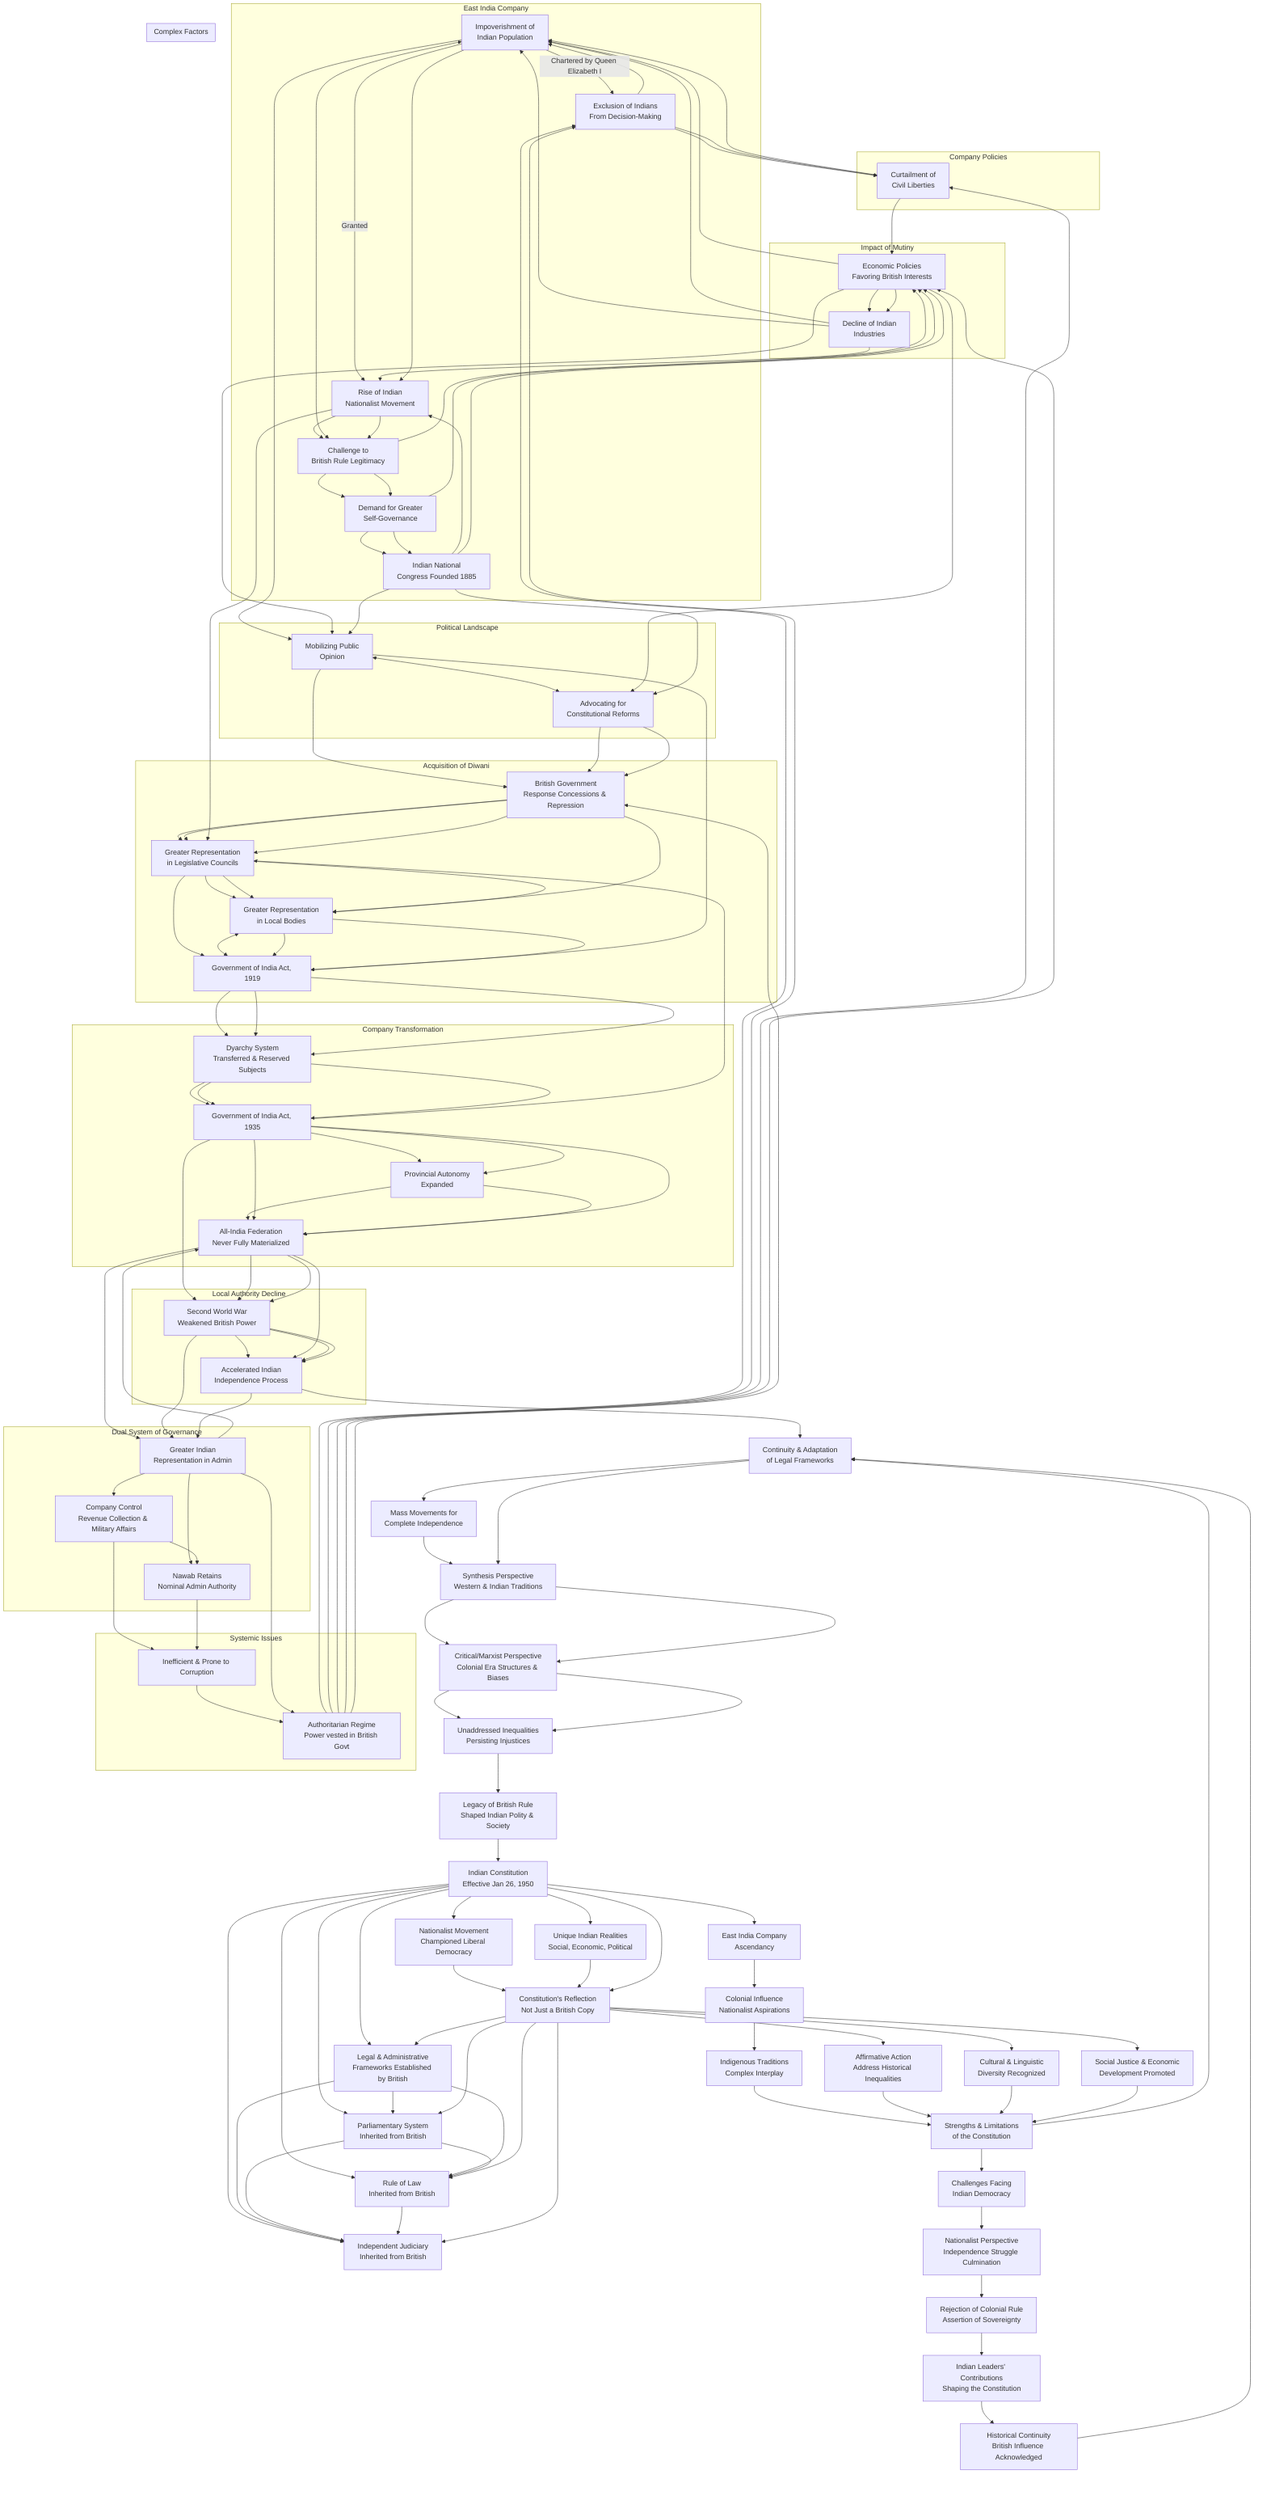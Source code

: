 graph TD


%% Chapter: Historical Background - Historical Background

%% Section 1
%% East India Company Expansion and Focus
subgraph East India Company
    E[East India<br>Company]
    A --> E
    E -- Chartered by Queen Elizabeth I --> A
    F[Trade Monopoly<br>with the East]
    E -- Granted --> F
    G[Trading Posts<br>Established]
    F --> G
    H[Commercial Activities<br>Spices, Textiles, Indigo]
    G --> H
    I[Export to Europe<br>Goods Procurement]
    H --> I
    I --> F
    E <--> G
end

%% Section 2
%% Permits and Agreements with Local Rulers
subgraph Political Landscape
    J[Permits &<br>Agreements]
    %% Connections from J to previous nodes
    E --> J
    K[Local Rulers<br>Negotiations]
    J <--> K
end
%% Turning Point: Acquisition of Diwani
subgraph Acquisition of Diwani
    L[Battle of Buxar<br>1765]
    J --> L
    M[Acquisition of<br>Diwani Bengal, Bihar, Orissa]
    L --> M
    N[Rights to Collect<br>Revenue]
    M --> N
    O[Administer Civil<br>Justice]
    M --> O
    N <--> O
end

%% Section 3
%% Shift in Company Role
subgraph Company Transformation
    P[Trading Entity]
    O --> P
    Q[Territorial Power<br>Admin & Political Control]
    P --> Q
    R[Vast Revenue Source<br>Finance Military Expansion]
    Q --> R
    S[Consolidate Power]
    R --> S
end
%% Erosion of Local Authority
subgraph Local Authority Decline
    T[Gradual Erosion of<br>Local Rulers' Authority]
    Q --> T
    U[Increasing Dominance of<br>East India Company]
    T --> U
    S --> U
end

%% Section 4
%% Diwani System and Governance
subgraph Dual System of Governance
    V[Diwani System<br>Foundation for Legal & Admin Structures]
    S --> V
    W[Company Control<br>Revenue Collection & Military Affairs]
    V --> W
    X[Nawab Retains<br>Nominal Admin Authority]
    V --> X
    W --> X
end
%% Inefficiency and Corruption
subgraph Systemic Issues
    Y[Inefficient & Prone to Corruption]
    W --> Y
    X --> Y
    Z[Widespread Exploitation<br>and Discontent]
    Y --> Z
end

%% Section 5
%% Economic Policies and Exploitation
subgraph Company Policies
    A[Heavy Taxes & Destruction<br>of Local Industries]
    Z --> A
    B[Commercial Interests<br>Disregard for Welfare]
    A --> B
end
%% Sepoy Mutiny of 1857
C[Sepoy Mutiny of 1857<br>First War of Independence]
B --> C
%% Impact of the Mutiny
subgraph Impact of Mutiny
    D[Watershed Moment<br>in British Rule]
    C --> D
    E[Increased Indian<br>Nationalism]
    D --> E
    F[Reassessment of<br>Company Policies]
    D --> F
end

%% Section 6
%% Complex interplay of factors
subgraph Complex Factors
    G[Economic Factors]
    H[Social Factors]
    I[Political Factors]
end
%% Connections to Mutiny
G --> C
H --> C
I --> C
%% Impact on British Administration
J[Deep-seated Resentment<br>Against Company Rule]
C --> J
K[Profound Impact<br>on British Admin]
C --> K
%% Government of India Act, 1858
L[British Crown Assumes<br>Direct Responsibility]
K --> L
M[Government of India Act, 1858]
L --> M
F --> M

%% Section 7
%% End of Company Rule and Beginning of British Raj
N[End of Company Rule<br>Beginning of British Raj]
M --> N
%% Transfer of Power and Administrative Changes
O[Transfer of Power to Crown<br>Significant Admin Changes]
N --> O
%% Replacement of Governor-General with Viceroy
P[Governor-General Replaced<br>by Viceroy]
O --> P
%% Viceroy's Role and Accountability
Q[Viceroy Represents Monarch<br>Accountable to British Parliament]
P --> Q
%% Interconnection for a more complete graph
J --> O
Q --> M

%% Section 8
%% Reorganization and Expansion of the Indian Civil Service ICS
S[ICS Reorganized<br>Expanded Role in British Admin]
%% Connections from S to previous nodes
Q --> S
%% Implementation of Reforms
T[Reforms Implemented<br>Improve Governance & Address Grievances]
%% Connections to/from T
S --> T
%% Specific Reform Measures
U[Promote Education<br>Improve Infrastructure]
%% Connections to/from U
T --> U
%% Greater Indian Representation
V[Greater Indian<br>Representation in Admin]
%% Connections to/from V
T --> V
U --> V
%% Interconnection for a more complete graph
V --> S

%% Section 9
%% Authoritarian Regime
Z[Authoritarian Regime<br>Power vested in British Govt]
%% Connections from Z to previous nodes
V --> Z
%% Exclusion of Indians
A[Exclusion of Indians<br>From Decision-Making]
%% Connections to/from A
Z --> A
%% Curtailment of Civil Liberties
B[Curtailment of<br>Civil Liberties]
%% Connections to/from B
Z --> B
A --> B
%% Economic Policies Favoring British Interests
C[Economic Policies<br>Favoring British Interests]
%% Connections to/from C
Z --> C
%% Decline of Indian Industries
D[Decline of Indian<br>Industries]
%% Connections to/from D
C --> D
%% Impoverishment of Indian Population
E[Impoverishment of<br>Indian Population]
%% Connections to/from E
C --> E
D --> E
B --> E

%% Section 10
%% Rise of Indian Nationalism
F[Rise of Indian<br>Nationalist Movement]
%% Connections from F to previous nodes
E --> F
%% Challenge to British Rule
G[Challenge to<br>British Rule Legitimacy]
%% Connections to/from G
F --> G
%% Demand for Self-Governance
H[Demand for Greater<br>Self-Governance]
%% Connections to/from H
G --> H
%% Indian National Congress
I[Indian National<br>Congress Founded 1885]
%% Connections to/from I
H --> I
%% Mobilizing Public Opinion
J[Mobilizing Public<br>Opinion]
%% Connections to/from J
I --> J
%% Advocating for Constitutional Reforms
K[Advocating for<br>Constitutional Reforms]
%% Connections to/from K
I --> K
%% British Response
L[British Government<br>Response Concessions & Repression]
%% Connections to/from L
Z --> L
K --> L
%% Greater Representation in Legislative Councils
M[Greater Representation<br>in Legislative Councils]
%% Connections to/from M
L --> M
%% Greater Representation in Local Bodies
N[Greater Representation<br>in Local Bodies]
%% Connections to/from N
L --> N
M --> N

%% Section 11
%% Government of India Act, 1919
O[Government of India Act, 1919]
%% Connections to/from O
N --> O
%% Dyarchy System
P[Dyarchy System<br>Transferred & Reserved Subjects]
%% Connections to/from P
O --> P
%% Government of India Act, 1935
Q[Government of India Act, 1935]
%% Connections to/from Q
P --> Q
%% Provincial Autonomy Expanded
R[Provincial Autonomy<br>Expanded]
%% Connections to/from R
Q --> R
%% All-India Federation Unrealized
S[All-India Federation<br>Never Fully Materialized]
%% Connections to/from S
Q --> S
R --> S
%% Second World War
T[Second World War<br>Weakened British Power]
%% Connections to/from T
S --> T
%% Accelerated Indian Independence
U[Accelerated Indian<br>Independence Process]
%% Connections to/from U
T --> U

%% Section 12
%% Indian Nationalist Movement
VV[Indian Nationalist<br>Movement Gandhi]
%% Connections to/from VV
U --> VV
%% Mass Movements for Independence
WW[Mass Movements for<br>Complete Independence]
%% Connections to/from WW
VV --> WW
%% British Government Pressure
XX[British Government<br>Facing Increasing Pressure]
%% Connections to/from XX
WW --> XX
%% Independence Granted
YY[Independence Granted<br>August 15, 1947]
%% Connections to/from YY
XX --> YY
%% End of British Rule
ZZ[End of British Rule<br>New Era in Indian History]
%% Connections to/from ZZ
YY --> ZZ

%% Section 13
%% Legacy of British Rule
AA[Legacy of British Rule<br>Shaped Indian Polity & Society]
%% Connections to/from AA
ZZ --> AA
%% Indian Constitution
BB[Indian Constitution<br>Effective Jan 26, 1950]
%% Connections to/from BB
AA --> BB
%% Legal & Administrative Frameworks
CC[Legal & Administrative<br>Frameworks Established by British]
%% Connections to/from CC
BB --> CC
%% Parliamentary System
DD[Parliamentary System<br>Inherited from British]
%% Connections to/from DD
BB --> DD
%% Rule of Law
EE[Rule of Law<br>Inherited from British]
%% Connections to/from EE
BB --> EE
%% Independent Judiciary
FF[Independent Judiciary<br>Inherited from British]
%% Connections to/from FF
BB --> FF
%% Interconnections
CC --> DD
CC --> EE
CC --> FF
DD --> EE
DD --> FF
EE --> FF

%% Section 14
%% Influence of Nationalist Movement
GG[Nationalist Movement<br>Championed Liberal Democracy]
%% Connections to/from GG
BB --> GG
%% Unique Indian Realities
HH[Unique Indian Realities<br>Social, Economic, Political]
%% Connections to/from HH
BB --> HH
%% Constitution's Reflection
II[Constitution's Reflection<br>Not Just a British Copy]
%% Connections to/from II
GG --> II
HH --> II
BB --> II
%% Interconnections
II --> CC
II --> DD
II --> EE
II --> FF

%% Section 15
%% Affirmative Action & Social Justice
JJ[Affirmative Action<br>Address Historical Inequalities]
%% Connections to/from JJ
II --> JJ
KK[Cultural & Linguistic<br>Diversity Recognized]
%% Connections to/from KK
II --> KK
LL[Social Justice & Economic<br>Development Promoted]
%% Connections to/from LL
II --> LL
%% Historical Evolution of Governance
MM[East India Company<br>Ascendancy]
%% Connections to/from MM
BB --> MM
NN[Colonial Influence<br>Nationalist Aspirations]
%% Connections to/from NN
MM --> NN
OO[Indigenous Traditions<br>Complex Interplay]
%% Connections to/from OO
NN --> OO
%% Understanding the Constitution
PP[Strengths & Limitations<br>of the Constitution]
%% Connections to/from PP
OO --> PP
JJ --> PP
KK --> PP
LL --> PP
QQ[Challenges Facing<br>Indian Democracy]
%% Connections to/from QQ
PP --> QQ

%% Section 16
%% Nationalist Perspective
RR[Nationalist Perspective<br>Independence Struggle Culmination]
%% Connections to/from RR
QQ --> RR
SS[Rejection of Colonial Rule<br>Assertion of Sovereignty]
%% Connections to/from SS
RR --> SS
TT[Indian Leaders' Contributions<br>Shaping the Constitution]
%% Connections to/from TT
SS --> TT
%% Historical Continuity Perspective
UU[Historical Continuity<br>British Influence Acknowledged]
%% Connections to/from UU
TT --> UU
VV[Continuity & Adaptation<br>of Legal Frameworks]
%% Connections to/from VV
UU --> VV
PP --> VV

%% Section 17
%% Synthesis Perspective
XX[Synthesis Perspective<br>Western & Indian Traditions]
%% Connections to/from XX
VV --> XX
%% Critical/Marxist Perspective
YY[Critical/Marxist Perspective<br>Colonial Era Structures & Biases]
%% Connections to/from YY
XX --> YY
ZZ[Unaddressed Inequalities<br>Persisting Injustices]
%% Connections to/from ZZ
YY --> ZZ